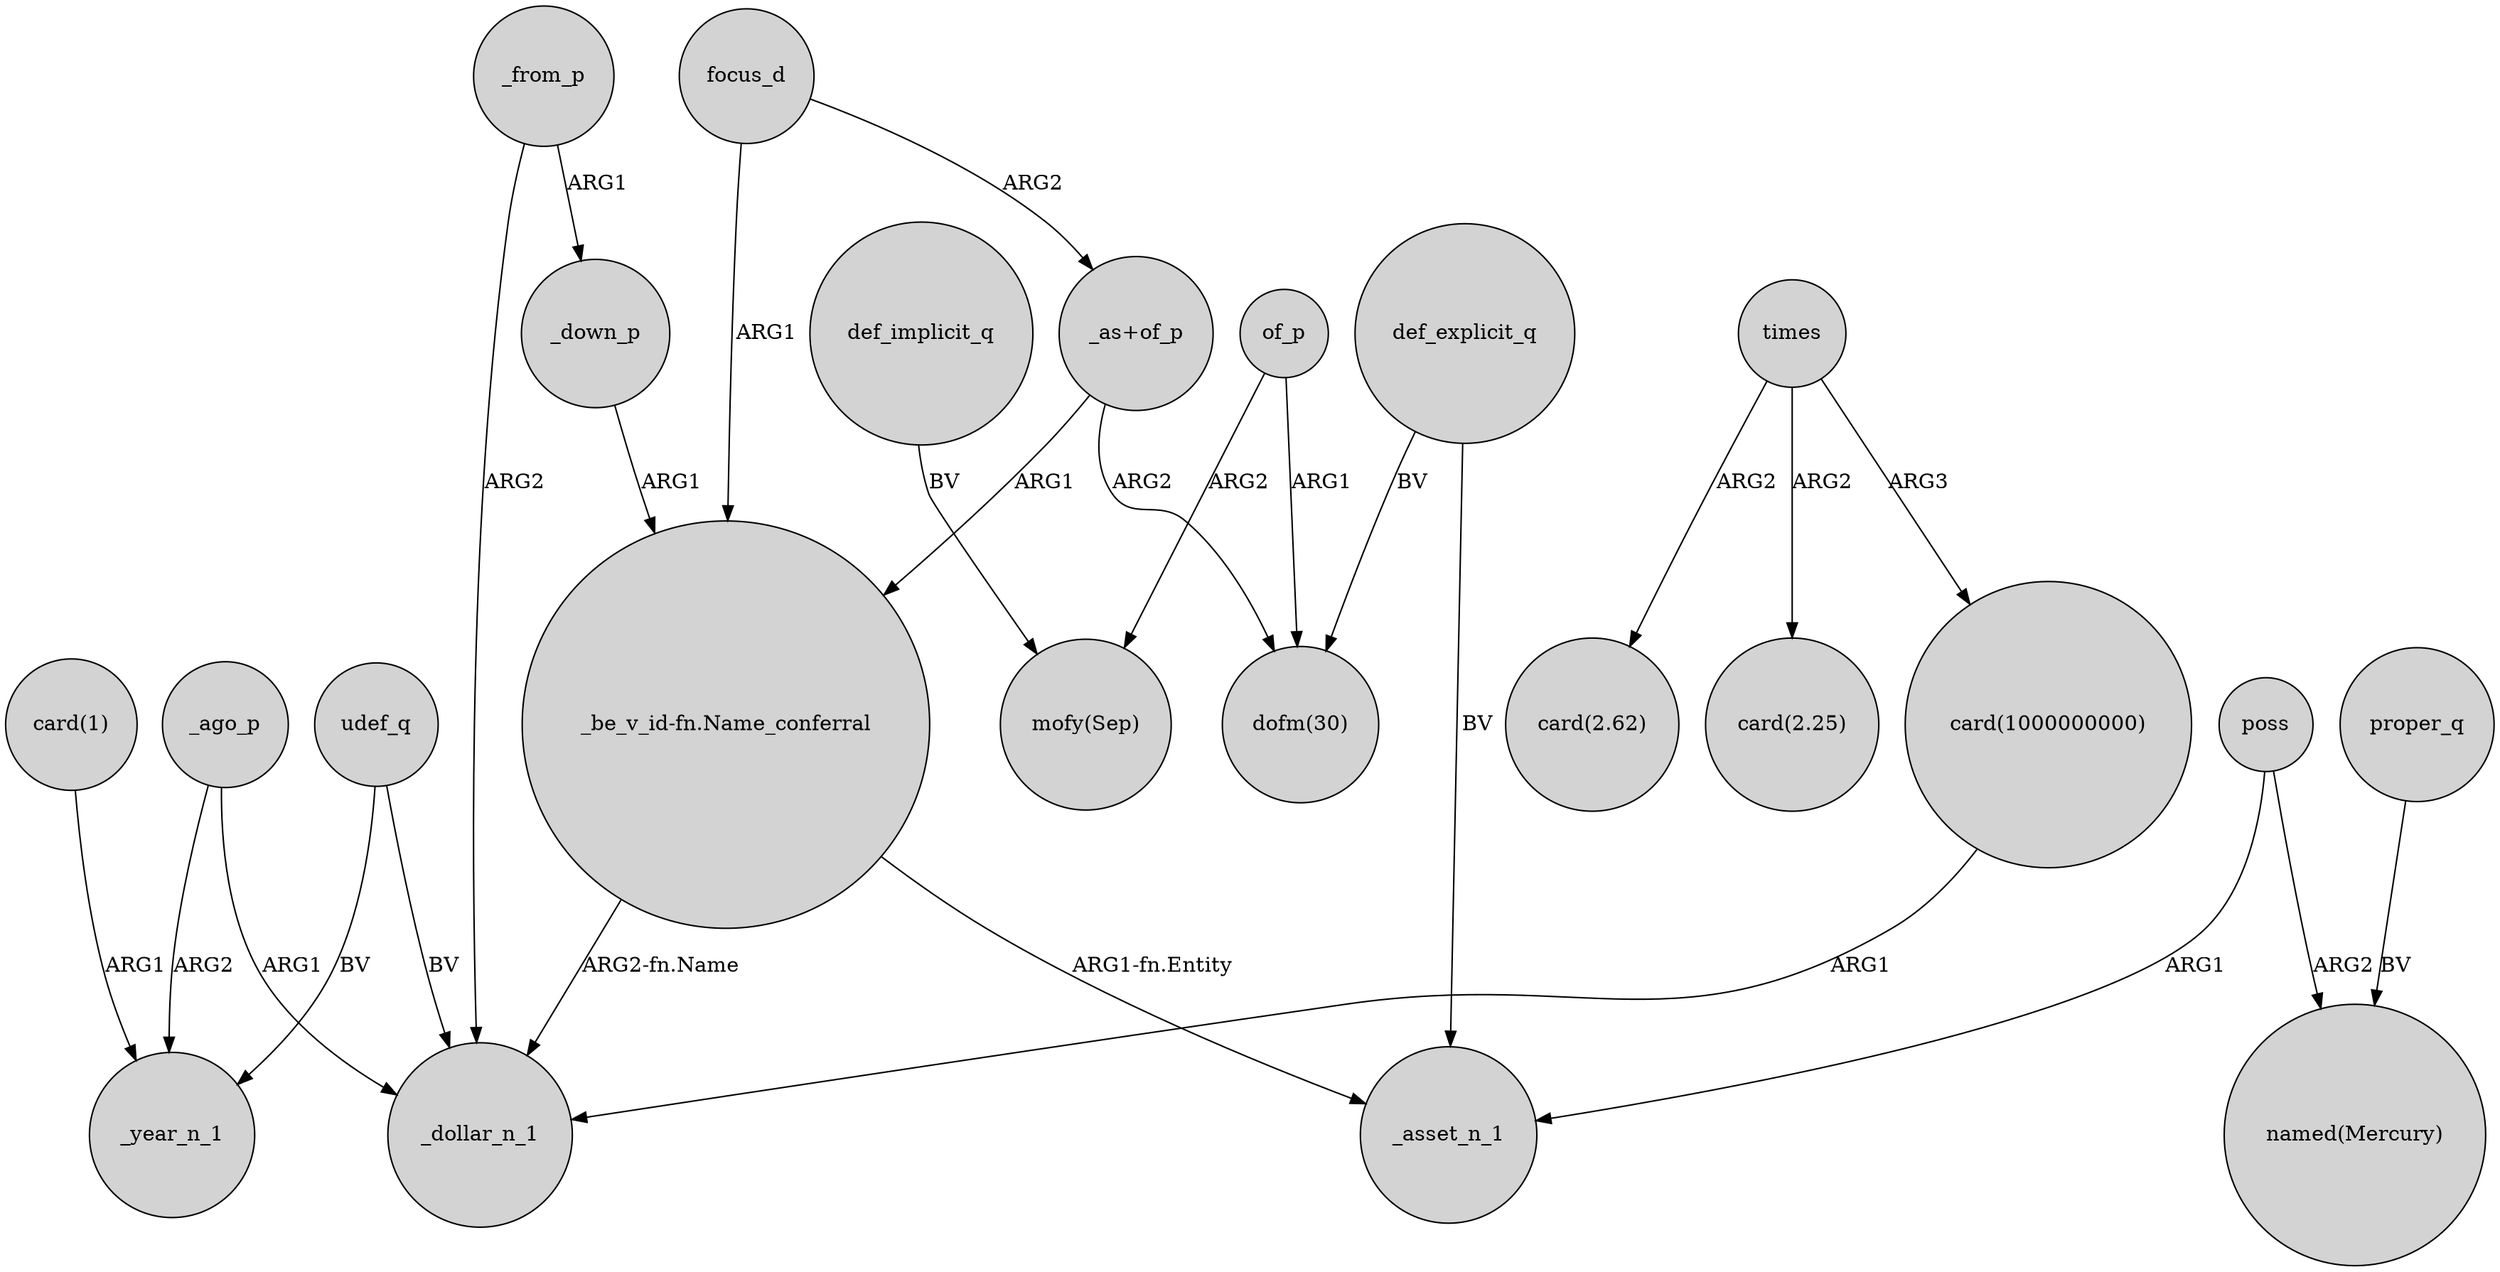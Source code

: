 digraph {
	node [shape=circle style=filled]
	"card(1000000000)" -> _dollar_n_1 [label=ARG1]
	times -> "card(2.62)" [label=ARG2]
	_ago_p -> _dollar_n_1 [label=ARG1]
	def_explicit_q -> _asset_n_1 [label=BV]
	"card(1)" -> _year_n_1 [label=ARG1]
	poss -> "named(Mercury)" [label=ARG2]
	times -> "card(2.25)" [label=ARG2]
	def_implicit_q -> "mofy(Sep)" [label=BV]
	"_as+of_p" -> "dofm(30)" [label=ARG2]
	focus_d -> "_as+of_p" [label=ARG2]
	def_explicit_q -> "dofm(30)" [label=BV]
	times -> "card(1000000000)" [label=ARG3]
	of_p -> "mofy(Sep)" [label=ARG2]
	poss -> _asset_n_1 [label=ARG1]
	focus_d -> "_be_v_id-fn.Name_conferral" [label=ARG1]
	_from_p -> _down_p [label=ARG1]
	udef_q -> _dollar_n_1 [label=BV]
	"_be_v_id-fn.Name_conferral" -> _asset_n_1 [label="ARG1-fn.Entity"]
	proper_q -> "named(Mercury)" [label=BV]
	_ago_p -> _year_n_1 [label=ARG2]
	"_as+of_p" -> "_be_v_id-fn.Name_conferral" [label=ARG1]
	udef_q -> _year_n_1 [label=BV]
	_down_p -> "_be_v_id-fn.Name_conferral" [label=ARG1]
	of_p -> "dofm(30)" [label=ARG1]
	"_be_v_id-fn.Name_conferral" -> _dollar_n_1 [label="ARG2-fn.Name"]
	_from_p -> _dollar_n_1 [label=ARG2]
}
